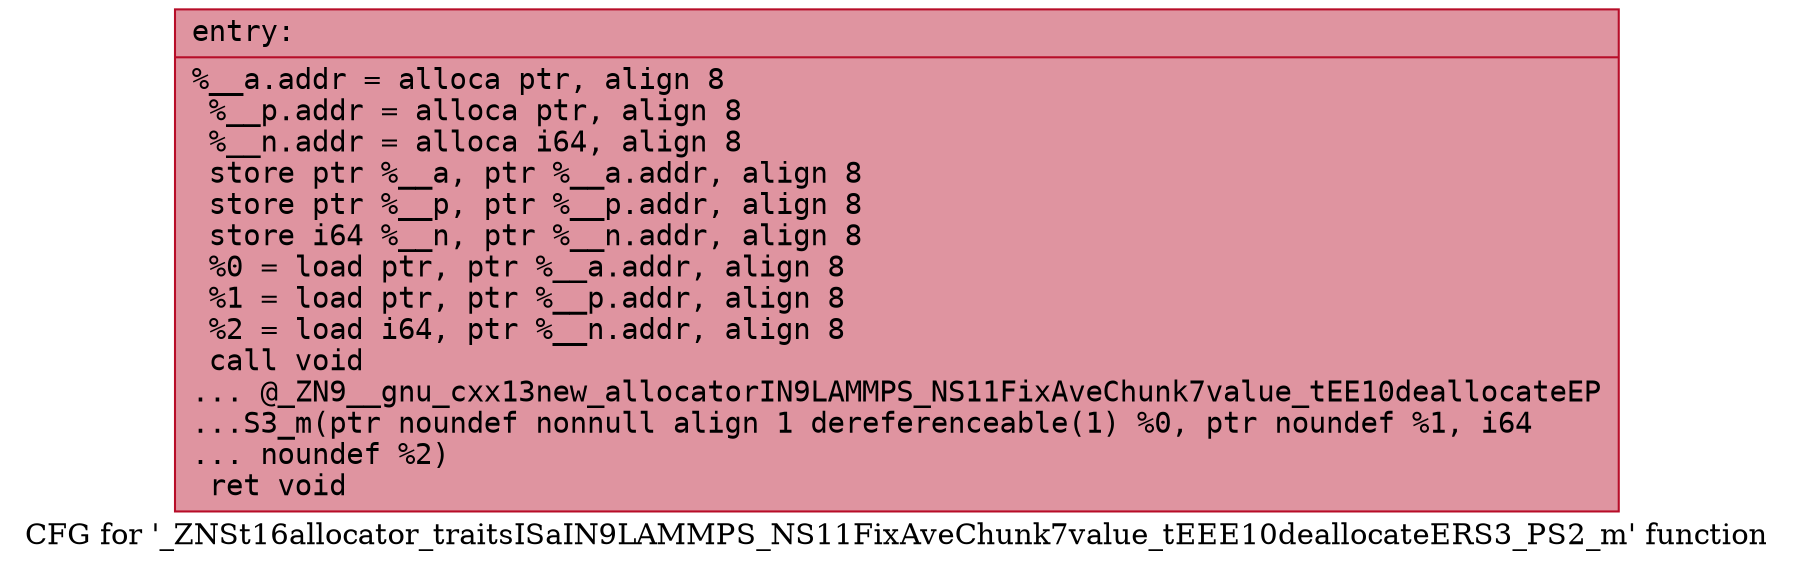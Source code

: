digraph "CFG for '_ZNSt16allocator_traitsISaIN9LAMMPS_NS11FixAveChunk7value_tEEE10deallocateERS3_PS2_m' function" {
	label="CFG for '_ZNSt16allocator_traitsISaIN9LAMMPS_NS11FixAveChunk7value_tEEE10deallocateERS3_PS2_m' function";

	Node0x56128957eda0 [shape=record,color="#b70d28ff", style=filled, fillcolor="#b70d2870" fontname="Courier",label="{entry:\l|  %__a.addr = alloca ptr, align 8\l  %__p.addr = alloca ptr, align 8\l  %__n.addr = alloca i64, align 8\l  store ptr %__a, ptr %__a.addr, align 8\l  store ptr %__p, ptr %__p.addr, align 8\l  store i64 %__n, ptr %__n.addr, align 8\l  %0 = load ptr, ptr %__a.addr, align 8\l  %1 = load ptr, ptr %__p.addr, align 8\l  %2 = load i64, ptr %__n.addr, align 8\l  call void\l... @_ZN9__gnu_cxx13new_allocatorIN9LAMMPS_NS11FixAveChunk7value_tEE10deallocateEP\l...S3_m(ptr noundef nonnull align 1 dereferenceable(1) %0, ptr noundef %1, i64\l... noundef %2)\l  ret void\l}"];
}
